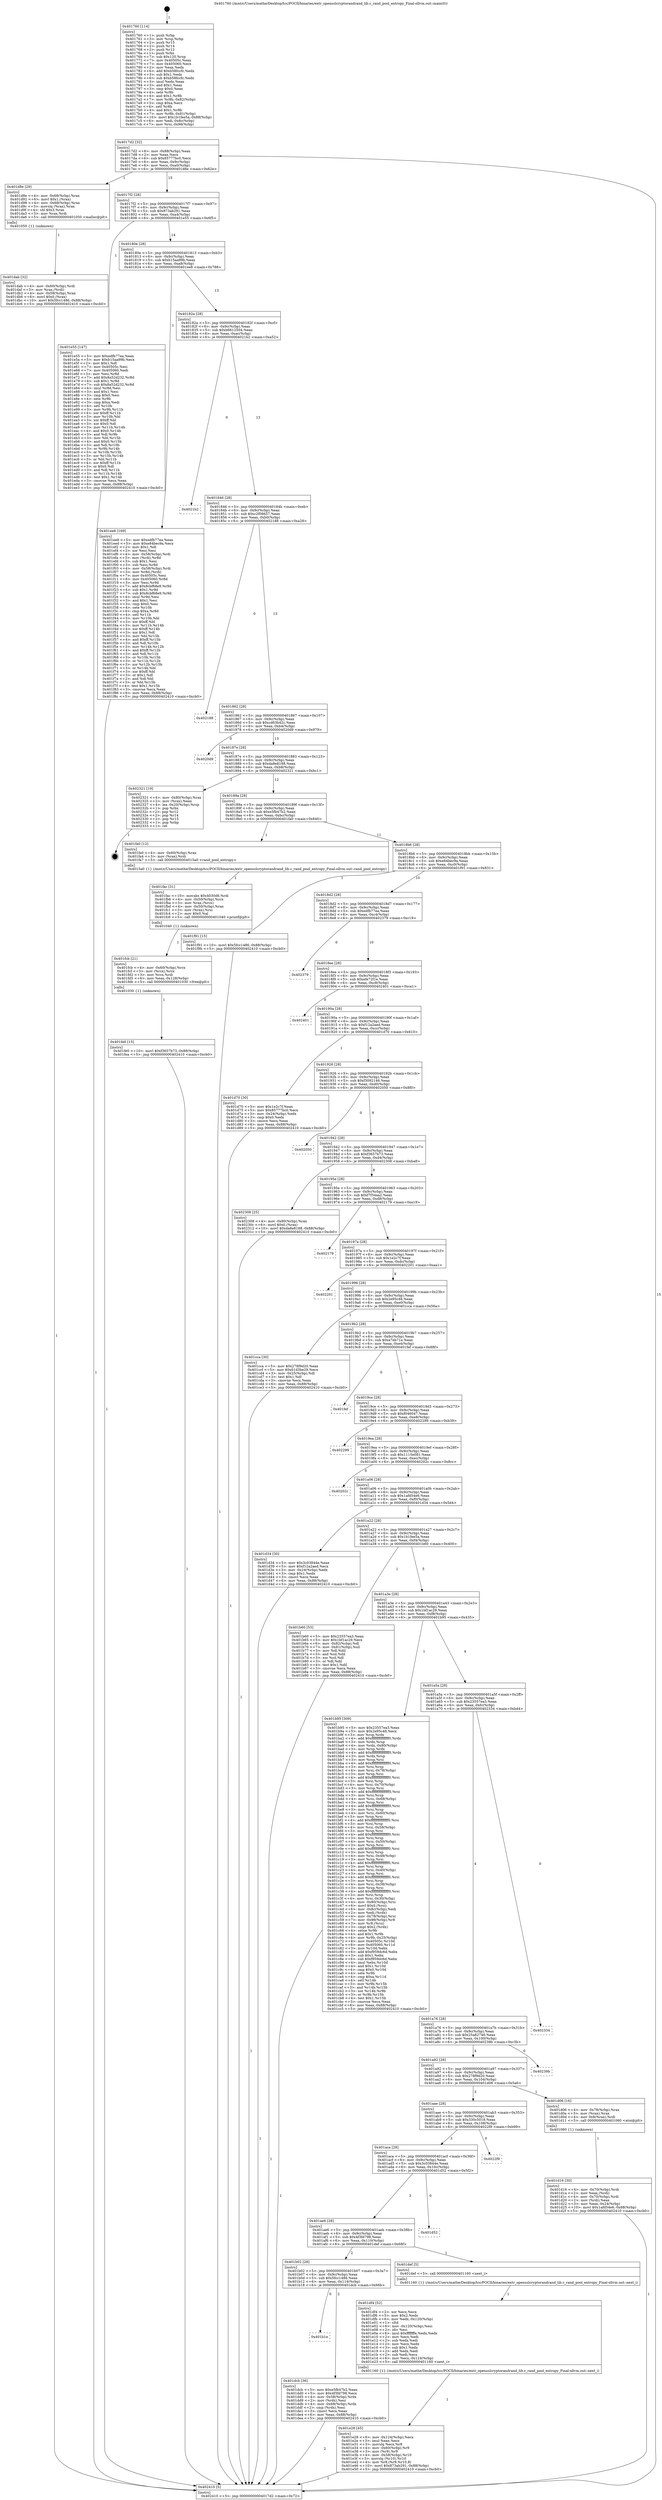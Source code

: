 digraph "0x401760" {
  label = "0x401760 (/mnt/c/Users/mathe/Desktop/tcc/POCII/binaries/extr_opensslcryptorandrand_lib.c_rand_pool_entropy_Final-ollvm.out::main(0))"
  labelloc = "t"
  node[shape=record]

  Entry [label="",width=0.3,height=0.3,shape=circle,fillcolor=black,style=filled]
  "0x4017d2" [label="{
     0x4017d2 [32]\l
     | [instrs]\l
     &nbsp;&nbsp;0x4017d2 \<+6\>: mov -0x88(%rbp),%eax\l
     &nbsp;&nbsp;0x4017d8 \<+2\>: mov %eax,%ecx\l
     &nbsp;&nbsp;0x4017da \<+6\>: sub $0x85777bc0,%ecx\l
     &nbsp;&nbsp;0x4017e0 \<+6\>: mov %eax,-0x9c(%rbp)\l
     &nbsp;&nbsp;0x4017e6 \<+6\>: mov %ecx,-0xa0(%rbp)\l
     &nbsp;&nbsp;0x4017ec \<+6\>: je 0000000000401d8e \<main+0x62e\>\l
  }"]
  "0x401d8e" [label="{
     0x401d8e [29]\l
     | [instrs]\l
     &nbsp;&nbsp;0x401d8e \<+4\>: mov -0x68(%rbp),%rax\l
     &nbsp;&nbsp;0x401d92 \<+6\>: movl $0x1,(%rax)\l
     &nbsp;&nbsp;0x401d98 \<+4\>: mov -0x68(%rbp),%rax\l
     &nbsp;&nbsp;0x401d9c \<+3\>: movslq (%rax),%rax\l
     &nbsp;&nbsp;0x401d9f \<+4\>: shl $0x3,%rax\l
     &nbsp;&nbsp;0x401da3 \<+3\>: mov %rax,%rdi\l
     &nbsp;&nbsp;0x401da6 \<+5\>: call 0000000000401050 \<malloc@plt\>\l
     | [calls]\l
     &nbsp;&nbsp;0x401050 \{1\} (unknown)\l
  }"]
  "0x4017f2" [label="{
     0x4017f2 [28]\l
     | [instrs]\l
     &nbsp;&nbsp;0x4017f2 \<+5\>: jmp 00000000004017f7 \<main+0x97\>\l
     &nbsp;&nbsp;0x4017f7 \<+6\>: mov -0x9c(%rbp),%eax\l
     &nbsp;&nbsp;0x4017fd \<+5\>: sub $0x873ab291,%eax\l
     &nbsp;&nbsp;0x401802 \<+6\>: mov %eax,-0xa4(%rbp)\l
     &nbsp;&nbsp;0x401808 \<+6\>: je 0000000000401e55 \<main+0x6f5\>\l
  }"]
  Exit [label="",width=0.3,height=0.3,shape=circle,fillcolor=black,style=filled,peripheries=2]
  "0x401e55" [label="{
     0x401e55 [147]\l
     | [instrs]\l
     &nbsp;&nbsp;0x401e55 \<+5\>: mov $0xedfb77ea,%eax\l
     &nbsp;&nbsp;0x401e5a \<+5\>: mov $0xb15aa99b,%ecx\l
     &nbsp;&nbsp;0x401e5f \<+2\>: mov $0x1,%dl\l
     &nbsp;&nbsp;0x401e61 \<+7\>: mov 0x40505c,%esi\l
     &nbsp;&nbsp;0x401e68 \<+7\>: mov 0x405060,%edi\l
     &nbsp;&nbsp;0x401e6f \<+3\>: mov %esi,%r8d\l
     &nbsp;&nbsp;0x401e72 \<+7\>: add $0x8a52d232,%r8d\l
     &nbsp;&nbsp;0x401e79 \<+4\>: sub $0x1,%r8d\l
     &nbsp;&nbsp;0x401e7d \<+7\>: sub $0x8a52d232,%r8d\l
     &nbsp;&nbsp;0x401e84 \<+4\>: imul %r8d,%esi\l
     &nbsp;&nbsp;0x401e88 \<+3\>: and $0x1,%esi\l
     &nbsp;&nbsp;0x401e8b \<+3\>: cmp $0x0,%esi\l
     &nbsp;&nbsp;0x401e8e \<+4\>: sete %r9b\l
     &nbsp;&nbsp;0x401e92 \<+3\>: cmp $0xa,%edi\l
     &nbsp;&nbsp;0x401e95 \<+4\>: setl %r10b\l
     &nbsp;&nbsp;0x401e99 \<+3\>: mov %r9b,%r11b\l
     &nbsp;&nbsp;0x401e9c \<+4\>: xor $0xff,%r11b\l
     &nbsp;&nbsp;0x401ea0 \<+3\>: mov %r10b,%bl\l
     &nbsp;&nbsp;0x401ea3 \<+3\>: xor $0xff,%bl\l
     &nbsp;&nbsp;0x401ea6 \<+3\>: xor $0x0,%dl\l
     &nbsp;&nbsp;0x401ea9 \<+3\>: mov %r11b,%r14b\l
     &nbsp;&nbsp;0x401eac \<+4\>: and $0x0,%r14b\l
     &nbsp;&nbsp;0x401eb0 \<+3\>: and %dl,%r9b\l
     &nbsp;&nbsp;0x401eb3 \<+3\>: mov %bl,%r15b\l
     &nbsp;&nbsp;0x401eb6 \<+4\>: and $0x0,%r15b\l
     &nbsp;&nbsp;0x401eba \<+3\>: and %dl,%r10b\l
     &nbsp;&nbsp;0x401ebd \<+3\>: or %r9b,%r14b\l
     &nbsp;&nbsp;0x401ec0 \<+3\>: or %r10b,%r15b\l
     &nbsp;&nbsp;0x401ec3 \<+3\>: xor %r15b,%r14b\l
     &nbsp;&nbsp;0x401ec6 \<+3\>: or %bl,%r11b\l
     &nbsp;&nbsp;0x401ec9 \<+4\>: xor $0xff,%r11b\l
     &nbsp;&nbsp;0x401ecd \<+3\>: or $0x0,%dl\l
     &nbsp;&nbsp;0x401ed0 \<+3\>: and %dl,%r11b\l
     &nbsp;&nbsp;0x401ed3 \<+3\>: or %r11b,%r14b\l
     &nbsp;&nbsp;0x401ed6 \<+4\>: test $0x1,%r14b\l
     &nbsp;&nbsp;0x401eda \<+3\>: cmovne %ecx,%eax\l
     &nbsp;&nbsp;0x401edd \<+6\>: mov %eax,-0x88(%rbp)\l
     &nbsp;&nbsp;0x401ee3 \<+5\>: jmp 0000000000402410 \<main+0xcb0\>\l
  }"]
  "0x40180e" [label="{
     0x40180e [28]\l
     | [instrs]\l
     &nbsp;&nbsp;0x40180e \<+5\>: jmp 0000000000401813 \<main+0xb3\>\l
     &nbsp;&nbsp;0x401813 \<+6\>: mov -0x9c(%rbp),%eax\l
     &nbsp;&nbsp;0x401819 \<+5\>: sub $0xb15aa99b,%eax\l
     &nbsp;&nbsp;0x40181e \<+6\>: mov %eax,-0xa8(%rbp)\l
     &nbsp;&nbsp;0x401824 \<+6\>: je 0000000000401ee8 \<main+0x788\>\l
  }"]
  "0x401fe0" [label="{
     0x401fe0 [15]\l
     | [instrs]\l
     &nbsp;&nbsp;0x401fe0 \<+10\>: movl $0xf3657b73,-0x88(%rbp)\l
     &nbsp;&nbsp;0x401fea \<+5\>: jmp 0000000000402410 \<main+0xcb0\>\l
  }"]
  "0x401ee8" [label="{
     0x401ee8 [169]\l
     | [instrs]\l
     &nbsp;&nbsp;0x401ee8 \<+5\>: mov $0xedfb77ea,%eax\l
     &nbsp;&nbsp;0x401eed \<+5\>: mov $0xe84bec9a,%ecx\l
     &nbsp;&nbsp;0x401ef2 \<+2\>: mov $0x1,%dl\l
     &nbsp;&nbsp;0x401ef4 \<+2\>: xor %esi,%esi\l
     &nbsp;&nbsp;0x401ef6 \<+4\>: mov -0x58(%rbp),%rdi\l
     &nbsp;&nbsp;0x401efa \<+3\>: mov (%rdi),%r8d\l
     &nbsp;&nbsp;0x401efd \<+3\>: sub $0x1,%esi\l
     &nbsp;&nbsp;0x401f00 \<+3\>: sub %esi,%r8d\l
     &nbsp;&nbsp;0x401f03 \<+4\>: mov -0x58(%rbp),%rdi\l
     &nbsp;&nbsp;0x401f07 \<+3\>: mov %r8d,(%rdi)\l
     &nbsp;&nbsp;0x401f0a \<+7\>: mov 0x40505c,%esi\l
     &nbsp;&nbsp;0x401f11 \<+8\>: mov 0x405060,%r8d\l
     &nbsp;&nbsp;0x401f19 \<+3\>: mov %esi,%r9d\l
     &nbsp;&nbsp;0x401f1c \<+7\>: add $0x8cbf68e9,%r9d\l
     &nbsp;&nbsp;0x401f23 \<+4\>: sub $0x1,%r9d\l
     &nbsp;&nbsp;0x401f27 \<+7\>: sub $0x8cbf68e9,%r9d\l
     &nbsp;&nbsp;0x401f2e \<+4\>: imul %r9d,%esi\l
     &nbsp;&nbsp;0x401f32 \<+3\>: and $0x1,%esi\l
     &nbsp;&nbsp;0x401f35 \<+3\>: cmp $0x0,%esi\l
     &nbsp;&nbsp;0x401f38 \<+4\>: sete %r10b\l
     &nbsp;&nbsp;0x401f3c \<+4\>: cmp $0xa,%r8d\l
     &nbsp;&nbsp;0x401f40 \<+4\>: setl %r11b\l
     &nbsp;&nbsp;0x401f44 \<+3\>: mov %r10b,%bl\l
     &nbsp;&nbsp;0x401f47 \<+3\>: xor $0xff,%bl\l
     &nbsp;&nbsp;0x401f4a \<+3\>: mov %r11b,%r14b\l
     &nbsp;&nbsp;0x401f4d \<+4\>: xor $0xff,%r14b\l
     &nbsp;&nbsp;0x401f51 \<+3\>: xor $0x1,%dl\l
     &nbsp;&nbsp;0x401f54 \<+3\>: mov %bl,%r15b\l
     &nbsp;&nbsp;0x401f57 \<+4\>: and $0xff,%r15b\l
     &nbsp;&nbsp;0x401f5b \<+3\>: and %dl,%r10b\l
     &nbsp;&nbsp;0x401f5e \<+3\>: mov %r14b,%r12b\l
     &nbsp;&nbsp;0x401f61 \<+4\>: and $0xff,%r12b\l
     &nbsp;&nbsp;0x401f65 \<+3\>: and %dl,%r11b\l
     &nbsp;&nbsp;0x401f68 \<+3\>: or %r10b,%r15b\l
     &nbsp;&nbsp;0x401f6b \<+3\>: or %r11b,%r12b\l
     &nbsp;&nbsp;0x401f6e \<+3\>: xor %r12b,%r15b\l
     &nbsp;&nbsp;0x401f71 \<+3\>: or %r14b,%bl\l
     &nbsp;&nbsp;0x401f74 \<+3\>: xor $0xff,%bl\l
     &nbsp;&nbsp;0x401f77 \<+3\>: or $0x1,%dl\l
     &nbsp;&nbsp;0x401f7a \<+2\>: and %dl,%bl\l
     &nbsp;&nbsp;0x401f7c \<+3\>: or %bl,%r15b\l
     &nbsp;&nbsp;0x401f7f \<+4\>: test $0x1,%r15b\l
     &nbsp;&nbsp;0x401f83 \<+3\>: cmovne %ecx,%eax\l
     &nbsp;&nbsp;0x401f86 \<+6\>: mov %eax,-0x88(%rbp)\l
     &nbsp;&nbsp;0x401f8c \<+5\>: jmp 0000000000402410 \<main+0xcb0\>\l
  }"]
  "0x40182a" [label="{
     0x40182a [28]\l
     | [instrs]\l
     &nbsp;&nbsp;0x40182a \<+5\>: jmp 000000000040182f \<main+0xcf\>\l
     &nbsp;&nbsp;0x40182f \<+6\>: mov -0x9c(%rbp),%eax\l
     &nbsp;&nbsp;0x401835 \<+5\>: sub $0xb6612504,%eax\l
     &nbsp;&nbsp;0x40183a \<+6\>: mov %eax,-0xac(%rbp)\l
     &nbsp;&nbsp;0x401840 \<+6\>: je 00000000004021b2 \<main+0xa52\>\l
  }"]
  "0x401fcb" [label="{
     0x401fcb [21]\l
     | [instrs]\l
     &nbsp;&nbsp;0x401fcb \<+4\>: mov -0x60(%rbp),%rcx\l
     &nbsp;&nbsp;0x401fcf \<+3\>: mov (%rcx),%rcx\l
     &nbsp;&nbsp;0x401fd2 \<+3\>: mov %rcx,%rdi\l
     &nbsp;&nbsp;0x401fd5 \<+6\>: mov %eax,-0x128(%rbp)\l
     &nbsp;&nbsp;0x401fdb \<+5\>: call 0000000000401030 \<free@plt\>\l
     | [calls]\l
     &nbsp;&nbsp;0x401030 \{1\} (unknown)\l
  }"]
  "0x4021b2" [label="{
     0x4021b2\l
  }", style=dashed]
  "0x401846" [label="{
     0x401846 [28]\l
     | [instrs]\l
     &nbsp;&nbsp;0x401846 \<+5\>: jmp 000000000040184b \<main+0xeb\>\l
     &nbsp;&nbsp;0x40184b \<+6\>: mov -0x9c(%rbp),%eax\l
     &nbsp;&nbsp;0x401851 \<+5\>: sub $0xc2f08657,%eax\l
     &nbsp;&nbsp;0x401856 \<+6\>: mov %eax,-0xb0(%rbp)\l
     &nbsp;&nbsp;0x40185c \<+6\>: je 0000000000402188 \<main+0xa28\>\l
  }"]
  "0x401fac" [label="{
     0x401fac [31]\l
     | [instrs]\l
     &nbsp;&nbsp;0x401fac \<+10\>: movabs $0x4030d6,%rdi\l
     &nbsp;&nbsp;0x401fb6 \<+4\>: mov -0x50(%rbp),%rcx\l
     &nbsp;&nbsp;0x401fba \<+3\>: mov %rax,(%rcx)\l
     &nbsp;&nbsp;0x401fbd \<+4\>: mov -0x50(%rbp),%rax\l
     &nbsp;&nbsp;0x401fc1 \<+3\>: mov (%rax),%rsi\l
     &nbsp;&nbsp;0x401fc4 \<+2\>: mov $0x0,%al\l
     &nbsp;&nbsp;0x401fc6 \<+5\>: call 0000000000401040 \<printf@plt\>\l
     | [calls]\l
     &nbsp;&nbsp;0x401040 \{1\} (unknown)\l
  }"]
  "0x402188" [label="{
     0x402188\l
  }", style=dashed]
  "0x401862" [label="{
     0x401862 [28]\l
     | [instrs]\l
     &nbsp;&nbsp;0x401862 \<+5\>: jmp 0000000000401867 \<main+0x107\>\l
     &nbsp;&nbsp;0x401867 \<+6\>: mov -0x9c(%rbp),%eax\l
     &nbsp;&nbsp;0x40186d \<+5\>: sub $0xcd63b42c,%eax\l
     &nbsp;&nbsp;0x401872 \<+6\>: mov %eax,-0xb4(%rbp)\l
     &nbsp;&nbsp;0x401878 \<+6\>: je 00000000004020d9 \<main+0x979\>\l
  }"]
  "0x401e28" [label="{
     0x401e28 [45]\l
     | [instrs]\l
     &nbsp;&nbsp;0x401e28 \<+6\>: mov -0x124(%rbp),%ecx\l
     &nbsp;&nbsp;0x401e2e \<+3\>: imul %eax,%ecx\l
     &nbsp;&nbsp;0x401e31 \<+3\>: movslq %ecx,%r8\l
     &nbsp;&nbsp;0x401e34 \<+4\>: mov -0x60(%rbp),%r9\l
     &nbsp;&nbsp;0x401e38 \<+3\>: mov (%r9),%r9\l
     &nbsp;&nbsp;0x401e3b \<+4\>: mov -0x58(%rbp),%r10\l
     &nbsp;&nbsp;0x401e3f \<+3\>: movslq (%r10),%r10\l
     &nbsp;&nbsp;0x401e42 \<+4\>: mov %r8,(%r9,%r10,8)\l
     &nbsp;&nbsp;0x401e46 \<+10\>: movl $0x873ab291,-0x88(%rbp)\l
     &nbsp;&nbsp;0x401e50 \<+5\>: jmp 0000000000402410 \<main+0xcb0\>\l
  }"]
  "0x4020d9" [label="{
     0x4020d9\l
  }", style=dashed]
  "0x40187e" [label="{
     0x40187e [28]\l
     | [instrs]\l
     &nbsp;&nbsp;0x40187e \<+5\>: jmp 0000000000401883 \<main+0x123\>\l
     &nbsp;&nbsp;0x401883 \<+6\>: mov -0x9c(%rbp),%eax\l
     &nbsp;&nbsp;0x401889 \<+5\>: sub $0xda8e8188,%eax\l
     &nbsp;&nbsp;0x40188e \<+6\>: mov %eax,-0xb8(%rbp)\l
     &nbsp;&nbsp;0x401894 \<+6\>: je 0000000000402321 \<main+0xbc1\>\l
  }"]
  "0x401df4" [label="{
     0x401df4 [52]\l
     | [instrs]\l
     &nbsp;&nbsp;0x401df4 \<+2\>: xor %ecx,%ecx\l
     &nbsp;&nbsp;0x401df6 \<+5\>: mov $0x2,%edx\l
     &nbsp;&nbsp;0x401dfb \<+6\>: mov %edx,-0x120(%rbp)\l
     &nbsp;&nbsp;0x401e01 \<+1\>: cltd\l
     &nbsp;&nbsp;0x401e02 \<+6\>: mov -0x120(%rbp),%esi\l
     &nbsp;&nbsp;0x401e08 \<+2\>: idiv %esi\l
     &nbsp;&nbsp;0x401e0a \<+6\>: imul $0xfffffffe,%edx,%edx\l
     &nbsp;&nbsp;0x401e10 \<+2\>: mov %ecx,%edi\l
     &nbsp;&nbsp;0x401e12 \<+2\>: sub %edx,%edi\l
     &nbsp;&nbsp;0x401e14 \<+2\>: mov %ecx,%edx\l
     &nbsp;&nbsp;0x401e16 \<+3\>: sub $0x1,%edx\l
     &nbsp;&nbsp;0x401e19 \<+2\>: add %edx,%edi\l
     &nbsp;&nbsp;0x401e1b \<+2\>: sub %edi,%ecx\l
     &nbsp;&nbsp;0x401e1d \<+6\>: mov %ecx,-0x124(%rbp)\l
     &nbsp;&nbsp;0x401e23 \<+5\>: call 0000000000401160 \<next_i\>\l
     | [calls]\l
     &nbsp;&nbsp;0x401160 \{1\} (/mnt/c/Users/mathe/Desktop/tcc/POCII/binaries/extr_opensslcryptorandrand_lib.c_rand_pool_entropy_Final-ollvm.out::next_i)\l
  }"]
  "0x402321" [label="{
     0x402321 [19]\l
     | [instrs]\l
     &nbsp;&nbsp;0x402321 \<+4\>: mov -0x80(%rbp),%rax\l
     &nbsp;&nbsp;0x402325 \<+2\>: mov (%rax),%eax\l
     &nbsp;&nbsp;0x402327 \<+4\>: lea -0x20(%rbp),%rsp\l
     &nbsp;&nbsp;0x40232b \<+1\>: pop %rbx\l
     &nbsp;&nbsp;0x40232c \<+2\>: pop %r12\l
     &nbsp;&nbsp;0x40232e \<+2\>: pop %r14\l
     &nbsp;&nbsp;0x402330 \<+2\>: pop %r15\l
     &nbsp;&nbsp;0x402332 \<+1\>: pop %rbp\l
     &nbsp;&nbsp;0x402333 \<+1\>: ret\l
  }"]
  "0x40189a" [label="{
     0x40189a [28]\l
     | [instrs]\l
     &nbsp;&nbsp;0x40189a \<+5\>: jmp 000000000040189f \<main+0x13f\>\l
     &nbsp;&nbsp;0x40189f \<+6\>: mov -0x9c(%rbp),%eax\l
     &nbsp;&nbsp;0x4018a5 \<+5\>: sub $0xe5fb47b2,%eax\l
     &nbsp;&nbsp;0x4018aa \<+6\>: mov %eax,-0xbc(%rbp)\l
     &nbsp;&nbsp;0x4018b0 \<+6\>: je 0000000000401fa0 \<main+0x840\>\l
  }"]
  "0x401b1e" [label="{
     0x401b1e\l
  }", style=dashed]
  "0x401fa0" [label="{
     0x401fa0 [12]\l
     | [instrs]\l
     &nbsp;&nbsp;0x401fa0 \<+4\>: mov -0x60(%rbp),%rax\l
     &nbsp;&nbsp;0x401fa4 \<+3\>: mov (%rax),%rdi\l
     &nbsp;&nbsp;0x401fa7 \<+5\>: call 00000000004015a0 \<rand_pool_entropy\>\l
     | [calls]\l
     &nbsp;&nbsp;0x4015a0 \{1\} (/mnt/c/Users/mathe/Desktop/tcc/POCII/binaries/extr_opensslcryptorandrand_lib.c_rand_pool_entropy_Final-ollvm.out::rand_pool_entropy)\l
  }"]
  "0x4018b6" [label="{
     0x4018b6 [28]\l
     | [instrs]\l
     &nbsp;&nbsp;0x4018b6 \<+5\>: jmp 00000000004018bb \<main+0x15b\>\l
     &nbsp;&nbsp;0x4018bb \<+6\>: mov -0x9c(%rbp),%eax\l
     &nbsp;&nbsp;0x4018c1 \<+5\>: sub $0xe84bec9a,%eax\l
     &nbsp;&nbsp;0x4018c6 \<+6\>: mov %eax,-0xc0(%rbp)\l
     &nbsp;&nbsp;0x4018cc \<+6\>: je 0000000000401f91 \<main+0x831\>\l
  }"]
  "0x401dcb" [label="{
     0x401dcb [36]\l
     | [instrs]\l
     &nbsp;&nbsp;0x401dcb \<+5\>: mov $0xe5fb47b2,%eax\l
     &nbsp;&nbsp;0x401dd0 \<+5\>: mov $0x4f3fd798,%ecx\l
     &nbsp;&nbsp;0x401dd5 \<+4\>: mov -0x58(%rbp),%rdx\l
     &nbsp;&nbsp;0x401dd9 \<+2\>: mov (%rdx),%esi\l
     &nbsp;&nbsp;0x401ddb \<+4\>: mov -0x68(%rbp),%rdx\l
     &nbsp;&nbsp;0x401ddf \<+2\>: cmp (%rdx),%esi\l
     &nbsp;&nbsp;0x401de1 \<+3\>: cmovl %ecx,%eax\l
     &nbsp;&nbsp;0x401de4 \<+6\>: mov %eax,-0x88(%rbp)\l
     &nbsp;&nbsp;0x401dea \<+5\>: jmp 0000000000402410 \<main+0xcb0\>\l
  }"]
  "0x401f91" [label="{
     0x401f91 [15]\l
     | [instrs]\l
     &nbsp;&nbsp;0x401f91 \<+10\>: movl $0x5fcc1486,-0x88(%rbp)\l
     &nbsp;&nbsp;0x401f9b \<+5\>: jmp 0000000000402410 \<main+0xcb0\>\l
  }"]
  "0x4018d2" [label="{
     0x4018d2 [28]\l
     | [instrs]\l
     &nbsp;&nbsp;0x4018d2 \<+5\>: jmp 00000000004018d7 \<main+0x177\>\l
     &nbsp;&nbsp;0x4018d7 \<+6\>: mov -0x9c(%rbp),%eax\l
     &nbsp;&nbsp;0x4018dd \<+5\>: sub $0xedfb77ea,%eax\l
     &nbsp;&nbsp;0x4018e2 \<+6\>: mov %eax,-0xc4(%rbp)\l
     &nbsp;&nbsp;0x4018e8 \<+6\>: je 0000000000402379 \<main+0xc19\>\l
  }"]
  "0x401b02" [label="{
     0x401b02 [28]\l
     | [instrs]\l
     &nbsp;&nbsp;0x401b02 \<+5\>: jmp 0000000000401b07 \<main+0x3a7\>\l
     &nbsp;&nbsp;0x401b07 \<+6\>: mov -0x9c(%rbp),%eax\l
     &nbsp;&nbsp;0x401b0d \<+5\>: sub $0x5fcc1486,%eax\l
     &nbsp;&nbsp;0x401b12 \<+6\>: mov %eax,-0x114(%rbp)\l
     &nbsp;&nbsp;0x401b18 \<+6\>: je 0000000000401dcb \<main+0x66b\>\l
  }"]
  "0x402379" [label="{
     0x402379\l
  }", style=dashed]
  "0x4018ee" [label="{
     0x4018ee [28]\l
     | [instrs]\l
     &nbsp;&nbsp;0x4018ee \<+5\>: jmp 00000000004018f3 \<main+0x193\>\l
     &nbsp;&nbsp;0x4018f3 \<+6\>: mov -0x9c(%rbp),%eax\l
     &nbsp;&nbsp;0x4018f9 \<+5\>: sub $0xefe72f1e,%eax\l
     &nbsp;&nbsp;0x4018fe \<+6\>: mov %eax,-0xc8(%rbp)\l
     &nbsp;&nbsp;0x401904 \<+6\>: je 0000000000402401 \<main+0xca1\>\l
  }"]
  "0x401def" [label="{
     0x401def [5]\l
     | [instrs]\l
     &nbsp;&nbsp;0x401def \<+5\>: call 0000000000401160 \<next_i\>\l
     | [calls]\l
     &nbsp;&nbsp;0x401160 \{1\} (/mnt/c/Users/mathe/Desktop/tcc/POCII/binaries/extr_opensslcryptorandrand_lib.c_rand_pool_entropy_Final-ollvm.out::next_i)\l
  }"]
  "0x402401" [label="{
     0x402401\l
  }", style=dashed]
  "0x40190a" [label="{
     0x40190a [28]\l
     | [instrs]\l
     &nbsp;&nbsp;0x40190a \<+5\>: jmp 000000000040190f \<main+0x1af\>\l
     &nbsp;&nbsp;0x40190f \<+6\>: mov -0x9c(%rbp),%eax\l
     &nbsp;&nbsp;0x401915 \<+5\>: sub $0xf12a2aed,%eax\l
     &nbsp;&nbsp;0x40191a \<+6\>: mov %eax,-0xcc(%rbp)\l
     &nbsp;&nbsp;0x401920 \<+6\>: je 0000000000401d70 \<main+0x610\>\l
  }"]
  "0x401ae6" [label="{
     0x401ae6 [28]\l
     | [instrs]\l
     &nbsp;&nbsp;0x401ae6 \<+5\>: jmp 0000000000401aeb \<main+0x38b\>\l
     &nbsp;&nbsp;0x401aeb \<+6\>: mov -0x9c(%rbp),%eax\l
     &nbsp;&nbsp;0x401af1 \<+5\>: sub $0x4f3fd798,%eax\l
     &nbsp;&nbsp;0x401af6 \<+6\>: mov %eax,-0x110(%rbp)\l
     &nbsp;&nbsp;0x401afc \<+6\>: je 0000000000401def \<main+0x68f\>\l
  }"]
  "0x401d70" [label="{
     0x401d70 [30]\l
     | [instrs]\l
     &nbsp;&nbsp;0x401d70 \<+5\>: mov $0x1e2c7f,%eax\l
     &nbsp;&nbsp;0x401d75 \<+5\>: mov $0x85777bc0,%ecx\l
     &nbsp;&nbsp;0x401d7a \<+3\>: mov -0x24(%rbp),%edx\l
     &nbsp;&nbsp;0x401d7d \<+3\>: cmp $0x0,%edx\l
     &nbsp;&nbsp;0x401d80 \<+3\>: cmove %ecx,%eax\l
     &nbsp;&nbsp;0x401d83 \<+6\>: mov %eax,-0x88(%rbp)\l
     &nbsp;&nbsp;0x401d89 \<+5\>: jmp 0000000000402410 \<main+0xcb0\>\l
  }"]
  "0x401926" [label="{
     0x401926 [28]\l
     | [instrs]\l
     &nbsp;&nbsp;0x401926 \<+5\>: jmp 000000000040192b \<main+0x1cb\>\l
     &nbsp;&nbsp;0x40192b \<+6\>: mov -0x9c(%rbp),%eax\l
     &nbsp;&nbsp;0x401931 \<+5\>: sub $0xf3092146,%eax\l
     &nbsp;&nbsp;0x401936 \<+6\>: mov %eax,-0xd0(%rbp)\l
     &nbsp;&nbsp;0x40193c \<+6\>: je 0000000000402050 \<main+0x8f0\>\l
  }"]
  "0x401d52" [label="{
     0x401d52\l
  }", style=dashed]
  "0x402050" [label="{
     0x402050\l
  }", style=dashed]
  "0x401942" [label="{
     0x401942 [28]\l
     | [instrs]\l
     &nbsp;&nbsp;0x401942 \<+5\>: jmp 0000000000401947 \<main+0x1e7\>\l
     &nbsp;&nbsp;0x401947 \<+6\>: mov -0x9c(%rbp),%eax\l
     &nbsp;&nbsp;0x40194d \<+5\>: sub $0xf3657b73,%eax\l
     &nbsp;&nbsp;0x401952 \<+6\>: mov %eax,-0xd4(%rbp)\l
     &nbsp;&nbsp;0x401958 \<+6\>: je 0000000000402308 \<main+0xba8\>\l
  }"]
  "0x401aca" [label="{
     0x401aca [28]\l
     | [instrs]\l
     &nbsp;&nbsp;0x401aca \<+5\>: jmp 0000000000401acf \<main+0x36f\>\l
     &nbsp;&nbsp;0x401acf \<+6\>: mov -0x9c(%rbp),%eax\l
     &nbsp;&nbsp;0x401ad5 \<+5\>: sub $0x3c03844e,%eax\l
     &nbsp;&nbsp;0x401ada \<+6\>: mov %eax,-0x10c(%rbp)\l
     &nbsp;&nbsp;0x401ae0 \<+6\>: je 0000000000401d52 \<main+0x5f2\>\l
  }"]
  "0x402308" [label="{
     0x402308 [25]\l
     | [instrs]\l
     &nbsp;&nbsp;0x402308 \<+4\>: mov -0x80(%rbp),%rax\l
     &nbsp;&nbsp;0x40230c \<+6\>: movl $0x0,(%rax)\l
     &nbsp;&nbsp;0x402312 \<+10\>: movl $0xda8e8188,-0x88(%rbp)\l
     &nbsp;&nbsp;0x40231c \<+5\>: jmp 0000000000402410 \<main+0xcb0\>\l
  }"]
  "0x40195e" [label="{
     0x40195e [28]\l
     | [instrs]\l
     &nbsp;&nbsp;0x40195e \<+5\>: jmp 0000000000401963 \<main+0x203\>\l
     &nbsp;&nbsp;0x401963 \<+6\>: mov -0x9c(%rbp),%eax\l
     &nbsp;&nbsp;0x401969 \<+5\>: sub $0xf7f34aa2,%eax\l
     &nbsp;&nbsp;0x40196e \<+6\>: mov %eax,-0xd8(%rbp)\l
     &nbsp;&nbsp;0x401974 \<+6\>: je 0000000000402179 \<main+0xa19\>\l
  }"]
  "0x4022f9" [label="{
     0x4022f9\l
  }", style=dashed]
  "0x402179" [label="{
     0x402179\l
  }", style=dashed]
  "0x40197a" [label="{
     0x40197a [28]\l
     | [instrs]\l
     &nbsp;&nbsp;0x40197a \<+5\>: jmp 000000000040197f \<main+0x21f\>\l
     &nbsp;&nbsp;0x40197f \<+6\>: mov -0x9c(%rbp),%eax\l
     &nbsp;&nbsp;0x401985 \<+5\>: sub $0x1e2c7f,%eax\l
     &nbsp;&nbsp;0x40198a \<+6\>: mov %eax,-0xdc(%rbp)\l
     &nbsp;&nbsp;0x401990 \<+6\>: je 0000000000402201 \<main+0xaa1\>\l
  }"]
  "0x401dab" [label="{
     0x401dab [32]\l
     | [instrs]\l
     &nbsp;&nbsp;0x401dab \<+4\>: mov -0x60(%rbp),%rdi\l
     &nbsp;&nbsp;0x401daf \<+3\>: mov %rax,(%rdi)\l
     &nbsp;&nbsp;0x401db2 \<+4\>: mov -0x58(%rbp),%rax\l
     &nbsp;&nbsp;0x401db6 \<+6\>: movl $0x0,(%rax)\l
     &nbsp;&nbsp;0x401dbc \<+10\>: movl $0x5fcc1486,-0x88(%rbp)\l
     &nbsp;&nbsp;0x401dc6 \<+5\>: jmp 0000000000402410 \<main+0xcb0\>\l
  }"]
  "0x402201" [label="{
     0x402201\l
  }", style=dashed]
  "0x401996" [label="{
     0x401996 [28]\l
     | [instrs]\l
     &nbsp;&nbsp;0x401996 \<+5\>: jmp 000000000040199b \<main+0x23b\>\l
     &nbsp;&nbsp;0x40199b \<+6\>: mov -0x9c(%rbp),%eax\l
     &nbsp;&nbsp;0x4019a1 \<+5\>: sub $0x2e95c48,%eax\l
     &nbsp;&nbsp;0x4019a6 \<+6\>: mov %eax,-0xe0(%rbp)\l
     &nbsp;&nbsp;0x4019ac \<+6\>: je 0000000000401cca \<main+0x56a\>\l
  }"]
  "0x401d16" [label="{
     0x401d16 [30]\l
     | [instrs]\l
     &nbsp;&nbsp;0x401d16 \<+4\>: mov -0x70(%rbp),%rdi\l
     &nbsp;&nbsp;0x401d1a \<+2\>: mov %eax,(%rdi)\l
     &nbsp;&nbsp;0x401d1c \<+4\>: mov -0x70(%rbp),%rdi\l
     &nbsp;&nbsp;0x401d20 \<+2\>: mov (%rdi),%eax\l
     &nbsp;&nbsp;0x401d22 \<+3\>: mov %eax,-0x24(%rbp)\l
     &nbsp;&nbsp;0x401d25 \<+10\>: movl $0x1afd54e6,-0x88(%rbp)\l
     &nbsp;&nbsp;0x401d2f \<+5\>: jmp 0000000000402410 \<main+0xcb0\>\l
  }"]
  "0x401cca" [label="{
     0x401cca [30]\l
     | [instrs]\l
     &nbsp;&nbsp;0x401cca \<+5\>: mov $0x278f9d20,%eax\l
     &nbsp;&nbsp;0x401ccf \<+5\>: mov $0x61d3be29,%ecx\l
     &nbsp;&nbsp;0x401cd4 \<+3\>: mov -0x25(%rbp),%dl\l
     &nbsp;&nbsp;0x401cd7 \<+3\>: test $0x1,%dl\l
     &nbsp;&nbsp;0x401cda \<+3\>: cmovne %ecx,%eax\l
     &nbsp;&nbsp;0x401cdd \<+6\>: mov %eax,-0x88(%rbp)\l
     &nbsp;&nbsp;0x401ce3 \<+5\>: jmp 0000000000402410 \<main+0xcb0\>\l
  }"]
  "0x4019b2" [label="{
     0x4019b2 [28]\l
     | [instrs]\l
     &nbsp;&nbsp;0x4019b2 \<+5\>: jmp 00000000004019b7 \<main+0x257\>\l
     &nbsp;&nbsp;0x4019b7 \<+6\>: mov -0x9c(%rbp),%eax\l
     &nbsp;&nbsp;0x4019bd \<+5\>: sub $0xa7eb71e,%eax\l
     &nbsp;&nbsp;0x4019c2 \<+6\>: mov %eax,-0xe4(%rbp)\l
     &nbsp;&nbsp;0x4019c8 \<+6\>: je 0000000000401fef \<main+0x88f\>\l
  }"]
  "0x401aae" [label="{
     0x401aae [28]\l
     | [instrs]\l
     &nbsp;&nbsp;0x401aae \<+5\>: jmp 0000000000401ab3 \<main+0x353\>\l
     &nbsp;&nbsp;0x401ab3 \<+6\>: mov -0x9c(%rbp),%eax\l
     &nbsp;&nbsp;0x401ab9 \<+5\>: sub $0x330c5018,%eax\l
     &nbsp;&nbsp;0x401abe \<+6\>: mov %eax,-0x108(%rbp)\l
     &nbsp;&nbsp;0x401ac4 \<+6\>: je 00000000004022f9 \<main+0xb99\>\l
  }"]
  "0x401fef" [label="{
     0x401fef\l
  }", style=dashed]
  "0x4019ce" [label="{
     0x4019ce [28]\l
     | [instrs]\l
     &nbsp;&nbsp;0x4019ce \<+5\>: jmp 00000000004019d3 \<main+0x273\>\l
     &nbsp;&nbsp;0x4019d3 \<+6\>: mov -0x9c(%rbp),%eax\l
     &nbsp;&nbsp;0x4019d9 \<+5\>: sub $0xf046047,%eax\l
     &nbsp;&nbsp;0x4019de \<+6\>: mov %eax,-0xe8(%rbp)\l
     &nbsp;&nbsp;0x4019e4 \<+6\>: je 0000000000402299 \<main+0xb39\>\l
  }"]
  "0x401d06" [label="{
     0x401d06 [16]\l
     | [instrs]\l
     &nbsp;&nbsp;0x401d06 \<+4\>: mov -0x78(%rbp),%rax\l
     &nbsp;&nbsp;0x401d0a \<+3\>: mov (%rax),%rax\l
     &nbsp;&nbsp;0x401d0d \<+4\>: mov 0x8(%rax),%rdi\l
     &nbsp;&nbsp;0x401d11 \<+5\>: call 0000000000401060 \<atoi@plt\>\l
     | [calls]\l
     &nbsp;&nbsp;0x401060 \{1\} (unknown)\l
  }"]
  "0x402299" [label="{
     0x402299\l
  }", style=dashed]
  "0x4019ea" [label="{
     0x4019ea [28]\l
     | [instrs]\l
     &nbsp;&nbsp;0x4019ea \<+5\>: jmp 00000000004019ef \<main+0x28f\>\l
     &nbsp;&nbsp;0x4019ef \<+6\>: mov -0x9c(%rbp),%eax\l
     &nbsp;&nbsp;0x4019f5 \<+5\>: sub $0x1115e081,%eax\l
     &nbsp;&nbsp;0x4019fa \<+6\>: mov %eax,-0xec(%rbp)\l
     &nbsp;&nbsp;0x401a00 \<+6\>: je 000000000040202c \<main+0x8cc\>\l
  }"]
  "0x401a92" [label="{
     0x401a92 [28]\l
     | [instrs]\l
     &nbsp;&nbsp;0x401a92 \<+5\>: jmp 0000000000401a97 \<main+0x337\>\l
     &nbsp;&nbsp;0x401a97 \<+6\>: mov -0x9c(%rbp),%eax\l
     &nbsp;&nbsp;0x401a9d \<+5\>: sub $0x278f9d20,%eax\l
     &nbsp;&nbsp;0x401aa2 \<+6\>: mov %eax,-0x104(%rbp)\l
     &nbsp;&nbsp;0x401aa8 \<+6\>: je 0000000000401d06 \<main+0x5a6\>\l
  }"]
  "0x40202c" [label="{
     0x40202c\l
  }", style=dashed]
  "0x401a06" [label="{
     0x401a06 [28]\l
     | [instrs]\l
     &nbsp;&nbsp;0x401a06 \<+5\>: jmp 0000000000401a0b \<main+0x2ab\>\l
     &nbsp;&nbsp;0x401a0b \<+6\>: mov -0x9c(%rbp),%eax\l
     &nbsp;&nbsp;0x401a11 \<+5\>: sub $0x1afd54e6,%eax\l
     &nbsp;&nbsp;0x401a16 \<+6\>: mov %eax,-0xf0(%rbp)\l
     &nbsp;&nbsp;0x401a1c \<+6\>: je 0000000000401d34 \<main+0x5d4\>\l
  }"]
  "0x40239b" [label="{
     0x40239b\l
  }", style=dashed]
  "0x401d34" [label="{
     0x401d34 [30]\l
     | [instrs]\l
     &nbsp;&nbsp;0x401d34 \<+5\>: mov $0x3c03844e,%eax\l
     &nbsp;&nbsp;0x401d39 \<+5\>: mov $0xf12a2aed,%ecx\l
     &nbsp;&nbsp;0x401d3e \<+3\>: mov -0x24(%rbp),%edx\l
     &nbsp;&nbsp;0x401d41 \<+3\>: cmp $0x1,%edx\l
     &nbsp;&nbsp;0x401d44 \<+3\>: cmovl %ecx,%eax\l
     &nbsp;&nbsp;0x401d47 \<+6\>: mov %eax,-0x88(%rbp)\l
     &nbsp;&nbsp;0x401d4d \<+5\>: jmp 0000000000402410 \<main+0xcb0\>\l
  }"]
  "0x401a22" [label="{
     0x401a22 [28]\l
     | [instrs]\l
     &nbsp;&nbsp;0x401a22 \<+5\>: jmp 0000000000401a27 \<main+0x2c7\>\l
     &nbsp;&nbsp;0x401a27 \<+6\>: mov -0x9c(%rbp),%eax\l
     &nbsp;&nbsp;0x401a2d \<+5\>: sub $0x1b1fee5a,%eax\l
     &nbsp;&nbsp;0x401a32 \<+6\>: mov %eax,-0xf4(%rbp)\l
     &nbsp;&nbsp;0x401a38 \<+6\>: je 0000000000401b60 \<main+0x400\>\l
  }"]
  "0x401a76" [label="{
     0x401a76 [28]\l
     | [instrs]\l
     &nbsp;&nbsp;0x401a76 \<+5\>: jmp 0000000000401a7b \<main+0x31b\>\l
     &nbsp;&nbsp;0x401a7b \<+6\>: mov -0x9c(%rbp),%eax\l
     &nbsp;&nbsp;0x401a81 \<+5\>: sub $0x25a82746,%eax\l
     &nbsp;&nbsp;0x401a86 \<+6\>: mov %eax,-0x100(%rbp)\l
     &nbsp;&nbsp;0x401a8c \<+6\>: je 000000000040239b \<main+0xc3b\>\l
  }"]
  "0x401b60" [label="{
     0x401b60 [53]\l
     | [instrs]\l
     &nbsp;&nbsp;0x401b60 \<+5\>: mov $0x23557ea3,%eax\l
     &nbsp;&nbsp;0x401b65 \<+5\>: mov $0x1bf1ac29,%ecx\l
     &nbsp;&nbsp;0x401b6a \<+6\>: mov -0x82(%rbp),%dl\l
     &nbsp;&nbsp;0x401b70 \<+7\>: mov -0x81(%rbp),%sil\l
     &nbsp;&nbsp;0x401b77 \<+3\>: mov %dl,%dil\l
     &nbsp;&nbsp;0x401b7a \<+3\>: and %sil,%dil\l
     &nbsp;&nbsp;0x401b7d \<+3\>: xor %sil,%dl\l
     &nbsp;&nbsp;0x401b80 \<+3\>: or %dl,%dil\l
     &nbsp;&nbsp;0x401b83 \<+4\>: test $0x1,%dil\l
     &nbsp;&nbsp;0x401b87 \<+3\>: cmovne %ecx,%eax\l
     &nbsp;&nbsp;0x401b8a \<+6\>: mov %eax,-0x88(%rbp)\l
     &nbsp;&nbsp;0x401b90 \<+5\>: jmp 0000000000402410 \<main+0xcb0\>\l
  }"]
  "0x401a3e" [label="{
     0x401a3e [28]\l
     | [instrs]\l
     &nbsp;&nbsp;0x401a3e \<+5\>: jmp 0000000000401a43 \<main+0x2e3\>\l
     &nbsp;&nbsp;0x401a43 \<+6\>: mov -0x9c(%rbp),%eax\l
     &nbsp;&nbsp;0x401a49 \<+5\>: sub $0x1bf1ac29,%eax\l
     &nbsp;&nbsp;0x401a4e \<+6\>: mov %eax,-0xf8(%rbp)\l
     &nbsp;&nbsp;0x401a54 \<+6\>: je 0000000000401b95 \<main+0x435\>\l
  }"]
  "0x402410" [label="{
     0x402410 [5]\l
     | [instrs]\l
     &nbsp;&nbsp;0x402410 \<+5\>: jmp 00000000004017d2 \<main+0x72\>\l
  }"]
  "0x401760" [label="{
     0x401760 [114]\l
     | [instrs]\l
     &nbsp;&nbsp;0x401760 \<+1\>: push %rbp\l
     &nbsp;&nbsp;0x401761 \<+3\>: mov %rsp,%rbp\l
     &nbsp;&nbsp;0x401764 \<+2\>: push %r15\l
     &nbsp;&nbsp;0x401766 \<+2\>: push %r14\l
     &nbsp;&nbsp;0x401768 \<+2\>: push %r12\l
     &nbsp;&nbsp;0x40176a \<+1\>: push %rbx\l
     &nbsp;&nbsp;0x40176b \<+7\>: sub $0x120,%rsp\l
     &nbsp;&nbsp;0x401772 \<+7\>: mov 0x40505c,%eax\l
     &nbsp;&nbsp;0x401779 \<+7\>: mov 0x405060,%ecx\l
     &nbsp;&nbsp;0x401780 \<+2\>: mov %eax,%edx\l
     &nbsp;&nbsp;0x401782 \<+6\>: add $0xb58fccfc,%edx\l
     &nbsp;&nbsp;0x401788 \<+3\>: sub $0x1,%edx\l
     &nbsp;&nbsp;0x40178b \<+6\>: sub $0xb58fccfc,%edx\l
     &nbsp;&nbsp;0x401791 \<+3\>: imul %edx,%eax\l
     &nbsp;&nbsp;0x401794 \<+3\>: and $0x1,%eax\l
     &nbsp;&nbsp;0x401797 \<+3\>: cmp $0x0,%eax\l
     &nbsp;&nbsp;0x40179a \<+4\>: sete %r8b\l
     &nbsp;&nbsp;0x40179e \<+4\>: and $0x1,%r8b\l
     &nbsp;&nbsp;0x4017a2 \<+7\>: mov %r8b,-0x82(%rbp)\l
     &nbsp;&nbsp;0x4017a9 \<+3\>: cmp $0xa,%ecx\l
     &nbsp;&nbsp;0x4017ac \<+4\>: setl %r8b\l
     &nbsp;&nbsp;0x4017b0 \<+4\>: and $0x1,%r8b\l
     &nbsp;&nbsp;0x4017b4 \<+7\>: mov %r8b,-0x81(%rbp)\l
     &nbsp;&nbsp;0x4017bb \<+10\>: movl $0x1b1fee5a,-0x88(%rbp)\l
     &nbsp;&nbsp;0x4017c5 \<+6\>: mov %edi,-0x8c(%rbp)\l
     &nbsp;&nbsp;0x4017cb \<+7\>: mov %rsi,-0x98(%rbp)\l
  }"]
  "0x402334" [label="{
     0x402334\l
  }", style=dashed]
  "0x401b95" [label="{
     0x401b95 [309]\l
     | [instrs]\l
     &nbsp;&nbsp;0x401b95 \<+5\>: mov $0x23557ea3,%eax\l
     &nbsp;&nbsp;0x401b9a \<+5\>: mov $0x2e95c48,%ecx\l
     &nbsp;&nbsp;0x401b9f \<+3\>: mov %rsp,%rdx\l
     &nbsp;&nbsp;0x401ba2 \<+4\>: add $0xfffffffffffffff0,%rdx\l
     &nbsp;&nbsp;0x401ba6 \<+3\>: mov %rdx,%rsp\l
     &nbsp;&nbsp;0x401ba9 \<+4\>: mov %rdx,-0x80(%rbp)\l
     &nbsp;&nbsp;0x401bad \<+3\>: mov %rsp,%rdx\l
     &nbsp;&nbsp;0x401bb0 \<+4\>: add $0xfffffffffffffff0,%rdx\l
     &nbsp;&nbsp;0x401bb4 \<+3\>: mov %rdx,%rsp\l
     &nbsp;&nbsp;0x401bb7 \<+3\>: mov %rsp,%rsi\l
     &nbsp;&nbsp;0x401bba \<+4\>: add $0xfffffffffffffff0,%rsi\l
     &nbsp;&nbsp;0x401bbe \<+3\>: mov %rsi,%rsp\l
     &nbsp;&nbsp;0x401bc1 \<+4\>: mov %rsi,-0x78(%rbp)\l
     &nbsp;&nbsp;0x401bc5 \<+3\>: mov %rsp,%rsi\l
     &nbsp;&nbsp;0x401bc8 \<+4\>: add $0xfffffffffffffff0,%rsi\l
     &nbsp;&nbsp;0x401bcc \<+3\>: mov %rsi,%rsp\l
     &nbsp;&nbsp;0x401bcf \<+4\>: mov %rsi,-0x70(%rbp)\l
     &nbsp;&nbsp;0x401bd3 \<+3\>: mov %rsp,%rsi\l
     &nbsp;&nbsp;0x401bd6 \<+4\>: add $0xfffffffffffffff0,%rsi\l
     &nbsp;&nbsp;0x401bda \<+3\>: mov %rsi,%rsp\l
     &nbsp;&nbsp;0x401bdd \<+4\>: mov %rsi,-0x68(%rbp)\l
     &nbsp;&nbsp;0x401be1 \<+3\>: mov %rsp,%rsi\l
     &nbsp;&nbsp;0x401be4 \<+4\>: add $0xfffffffffffffff0,%rsi\l
     &nbsp;&nbsp;0x401be8 \<+3\>: mov %rsi,%rsp\l
     &nbsp;&nbsp;0x401beb \<+4\>: mov %rsi,-0x60(%rbp)\l
     &nbsp;&nbsp;0x401bef \<+3\>: mov %rsp,%rsi\l
     &nbsp;&nbsp;0x401bf2 \<+4\>: add $0xfffffffffffffff0,%rsi\l
     &nbsp;&nbsp;0x401bf6 \<+3\>: mov %rsi,%rsp\l
     &nbsp;&nbsp;0x401bf9 \<+4\>: mov %rsi,-0x58(%rbp)\l
     &nbsp;&nbsp;0x401bfd \<+3\>: mov %rsp,%rsi\l
     &nbsp;&nbsp;0x401c00 \<+4\>: add $0xfffffffffffffff0,%rsi\l
     &nbsp;&nbsp;0x401c04 \<+3\>: mov %rsi,%rsp\l
     &nbsp;&nbsp;0x401c07 \<+4\>: mov %rsi,-0x50(%rbp)\l
     &nbsp;&nbsp;0x401c0b \<+3\>: mov %rsp,%rsi\l
     &nbsp;&nbsp;0x401c0e \<+4\>: add $0xfffffffffffffff0,%rsi\l
     &nbsp;&nbsp;0x401c12 \<+3\>: mov %rsi,%rsp\l
     &nbsp;&nbsp;0x401c15 \<+4\>: mov %rsi,-0x48(%rbp)\l
     &nbsp;&nbsp;0x401c19 \<+3\>: mov %rsp,%rsi\l
     &nbsp;&nbsp;0x401c1c \<+4\>: add $0xfffffffffffffff0,%rsi\l
     &nbsp;&nbsp;0x401c20 \<+3\>: mov %rsi,%rsp\l
     &nbsp;&nbsp;0x401c23 \<+4\>: mov %rsi,-0x40(%rbp)\l
     &nbsp;&nbsp;0x401c27 \<+3\>: mov %rsp,%rsi\l
     &nbsp;&nbsp;0x401c2a \<+4\>: add $0xfffffffffffffff0,%rsi\l
     &nbsp;&nbsp;0x401c2e \<+3\>: mov %rsi,%rsp\l
     &nbsp;&nbsp;0x401c31 \<+4\>: mov %rsi,-0x38(%rbp)\l
     &nbsp;&nbsp;0x401c35 \<+3\>: mov %rsp,%rsi\l
     &nbsp;&nbsp;0x401c38 \<+4\>: add $0xfffffffffffffff0,%rsi\l
     &nbsp;&nbsp;0x401c3c \<+3\>: mov %rsi,%rsp\l
     &nbsp;&nbsp;0x401c3f \<+4\>: mov %rsi,-0x30(%rbp)\l
     &nbsp;&nbsp;0x401c43 \<+4\>: mov -0x80(%rbp),%rsi\l
     &nbsp;&nbsp;0x401c47 \<+6\>: movl $0x0,(%rsi)\l
     &nbsp;&nbsp;0x401c4d \<+6\>: mov -0x8c(%rbp),%edi\l
     &nbsp;&nbsp;0x401c53 \<+2\>: mov %edi,(%rdx)\l
     &nbsp;&nbsp;0x401c55 \<+4\>: mov -0x78(%rbp),%rsi\l
     &nbsp;&nbsp;0x401c59 \<+7\>: mov -0x98(%rbp),%r8\l
     &nbsp;&nbsp;0x401c60 \<+3\>: mov %r8,(%rsi)\l
     &nbsp;&nbsp;0x401c63 \<+3\>: cmpl $0x2,(%rdx)\l
     &nbsp;&nbsp;0x401c66 \<+4\>: setne %r9b\l
     &nbsp;&nbsp;0x401c6a \<+4\>: and $0x1,%r9b\l
     &nbsp;&nbsp;0x401c6e \<+4\>: mov %r9b,-0x25(%rbp)\l
     &nbsp;&nbsp;0x401c72 \<+8\>: mov 0x40505c,%r10d\l
     &nbsp;&nbsp;0x401c7a \<+8\>: mov 0x405060,%r11d\l
     &nbsp;&nbsp;0x401c82 \<+3\>: mov %r10d,%ebx\l
     &nbsp;&nbsp;0x401c85 \<+6\>: add $0xf959dc6d,%ebx\l
     &nbsp;&nbsp;0x401c8b \<+3\>: sub $0x1,%ebx\l
     &nbsp;&nbsp;0x401c8e \<+6\>: sub $0xf959dc6d,%ebx\l
     &nbsp;&nbsp;0x401c94 \<+4\>: imul %ebx,%r10d\l
     &nbsp;&nbsp;0x401c98 \<+4\>: and $0x1,%r10d\l
     &nbsp;&nbsp;0x401c9c \<+4\>: cmp $0x0,%r10d\l
     &nbsp;&nbsp;0x401ca0 \<+4\>: sete %r9b\l
     &nbsp;&nbsp;0x401ca4 \<+4\>: cmp $0xa,%r11d\l
     &nbsp;&nbsp;0x401ca8 \<+4\>: setl %r14b\l
     &nbsp;&nbsp;0x401cac \<+3\>: mov %r9b,%r15b\l
     &nbsp;&nbsp;0x401caf \<+3\>: and %r14b,%r15b\l
     &nbsp;&nbsp;0x401cb2 \<+3\>: xor %r14b,%r9b\l
     &nbsp;&nbsp;0x401cb5 \<+3\>: or %r9b,%r15b\l
     &nbsp;&nbsp;0x401cb8 \<+4\>: test $0x1,%r15b\l
     &nbsp;&nbsp;0x401cbc \<+3\>: cmovne %ecx,%eax\l
     &nbsp;&nbsp;0x401cbf \<+6\>: mov %eax,-0x88(%rbp)\l
     &nbsp;&nbsp;0x401cc5 \<+5\>: jmp 0000000000402410 \<main+0xcb0\>\l
  }"]
  "0x401a5a" [label="{
     0x401a5a [28]\l
     | [instrs]\l
     &nbsp;&nbsp;0x401a5a \<+5\>: jmp 0000000000401a5f \<main+0x2ff\>\l
     &nbsp;&nbsp;0x401a5f \<+6\>: mov -0x9c(%rbp),%eax\l
     &nbsp;&nbsp;0x401a65 \<+5\>: sub $0x23557ea3,%eax\l
     &nbsp;&nbsp;0x401a6a \<+6\>: mov %eax,-0xfc(%rbp)\l
     &nbsp;&nbsp;0x401a70 \<+6\>: je 0000000000402334 \<main+0xbd4\>\l
  }"]
  Entry -> "0x401760" [label=" 1"]
  "0x4017d2" -> "0x401d8e" [label=" 1"]
  "0x4017d2" -> "0x4017f2" [label=" 15"]
  "0x402321" -> Exit [label=" 1"]
  "0x4017f2" -> "0x401e55" [label=" 1"]
  "0x4017f2" -> "0x40180e" [label=" 14"]
  "0x402308" -> "0x402410" [label=" 1"]
  "0x40180e" -> "0x401ee8" [label=" 1"]
  "0x40180e" -> "0x40182a" [label=" 13"]
  "0x401fe0" -> "0x402410" [label=" 1"]
  "0x40182a" -> "0x4021b2" [label=" 0"]
  "0x40182a" -> "0x401846" [label=" 13"]
  "0x401fcb" -> "0x401fe0" [label=" 1"]
  "0x401846" -> "0x402188" [label=" 0"]
  "0x401846" -> "0x401862" [label=" 13"]
  "0x401fac" -> "0x401fcb" [label=" 1"]
  "0x401862" -> "0x4020d9" [label=" 0"]
  "0x401862" -> "0x40187e" [label=" 13"]
  "0x401fa0" -> "0x401fac" [label=" 1"]
  "0x40187e" -> "0x402321" [label=" 1"]
  "0x40187e" -> "0x40189a" [label=" 12"]
  "0x401f91" -> "0x402410" [label=" 1"]
  "0x40189a" -> "0x401fa0" [label=" 1"]
  "0x40189a" -> "0x4018b6" [label=" 11"]
  "0x401ee8" -> "0x402410" [label=" 1"]
  "0x4018b6" -> "0x401f91" [label=" 1"]
  "0x4018b6" -> "0x4018d2" [label=" 10"]
  "0x401e55" -> "0x402410" [label=" 1"]
  "0x4018d2" -> "0x402379" [label=" 0"]
  "0x4018d2" -> "0x4018ee" [label=" 10"]
  "0x401df4" -> "0x401e28" [label=" 1"]
  "0x4018ee" -> "0x402401" [label=" 0"]
  "0x4018ee" -> "0x40190a" [label=" 10"]
  "0x401def" -> "0x401df4" [label=" 1"]
  "0x40190a" -> "0x401d70" [label=" 1"]
  "0x40190a" -> "0x401926" [label=" 9"]
  "0x401b02" -> "0x401b1e" [label=" 0"]
  "0x401926" -> "0x402050" [label=" 0"]
  "0x401926" -> "0x401942" [label=" 9"]
  "0x401b02" -> "0x401dcb" [label=" 2"]
  "0x401942" -> "0x402308" [label=" 1"]
  "0x401942" -> "0x40195e" [label=" 8"]
  "0x401ae6" -> "0x401b02" [label=" 2"]
  "0x40195e" -> "0x402179" [label=" 0"]
  "0x40195e" -> "0x40197a" [label=" 8"]
  "0x401ae6" -> "0x401def" [label=" 1"]
  "0x40197a" -> "0x402201" [label=" 0"]
  "0x40197a" -> "0x401996" [label=" 8"]
  "0x401aca" -> "0x401ae6" [label=" 3"]
  "0x401996" -> "0x401cca" [label=" 1"]
  "0x401996" -> "0x4019b2" [label=" 7"]
  "0x401aca" -> "0x401d52" [label=" 0"]
  "0x4019b2" -> "0x401fef" [label=" 0"]
  "0x4019b2" -> "0x4019ce" [label=" 7"]
  "0x401e28" -> "0x402410" [label=" 1"]
  "0x4019ce" -> "0x402299" [label=" 0"]
  "0x4019ce" -> "0x4019ea" [label=" 7"]
  "0x401aae" -> "0x401aca" [label=" 3"]
  "0x4019ea" -> "0x40202c" [label=" 0"]
  "0x4019ea" -> "0x401a06" [label=" 7"]
  "0x401dcb" -> "0x402410" [label=" 2"]
  "0x401a06" -> "0x401d34" [label=" 1"]
  "0x401a06" -> "0x401a22" [label=" 6"]
  "0x401dab" -> "0x402410" [label=" 1"]
  "0x401a22" -> "0x401b60" [label=" 1"]
  "0x401a22" -> "0x401a3e" [label=" 5"]
  "0x401b60" -> "0x402410" [label=" 1"]
  "0x401760" -> "0x4017d2" [label=" 1"]
  "0x402410" -> "0x4017d2" [label=" 15"]
  "0x401d70" -> "0x402410" [label=" 1"]
  "0x401a3e" -> "0x401b95" [label=" 1"]
  "0x401a3e" -> "0x401a5a" [label=" 4"]
  "0x401d34" -> "0x402410" [label=" 1"]
  "0x401b95" -> "0x402410" [label=" 1"]
  "0x401cca" -> "0x402410" [label=" 1"]
  "0x401d16" -> "0x402410" [label=" 1"]
  "0x401a5a" -> "0x402334" [label=" 0"]
  "0x401a5a" -> "0x401a76" [label=" 4"]
  "0x401d8e" -> "0x401dab" [label=" 1"]
  "0x401a76" -> "0x40239b" [label=" 0"]
  "0x401a76" -> "0x401a92" [label=" 4"]
  "0x401aae" -> "0x4022f9" [label=" 0"]
  "0x401a92" -> "0x401d06" [label=" 1"]
  "0x401a92" -> "0x401aae" [label=" 3"]
  "0x401d06" -> "0x401d16" [label=" 1"]
}
